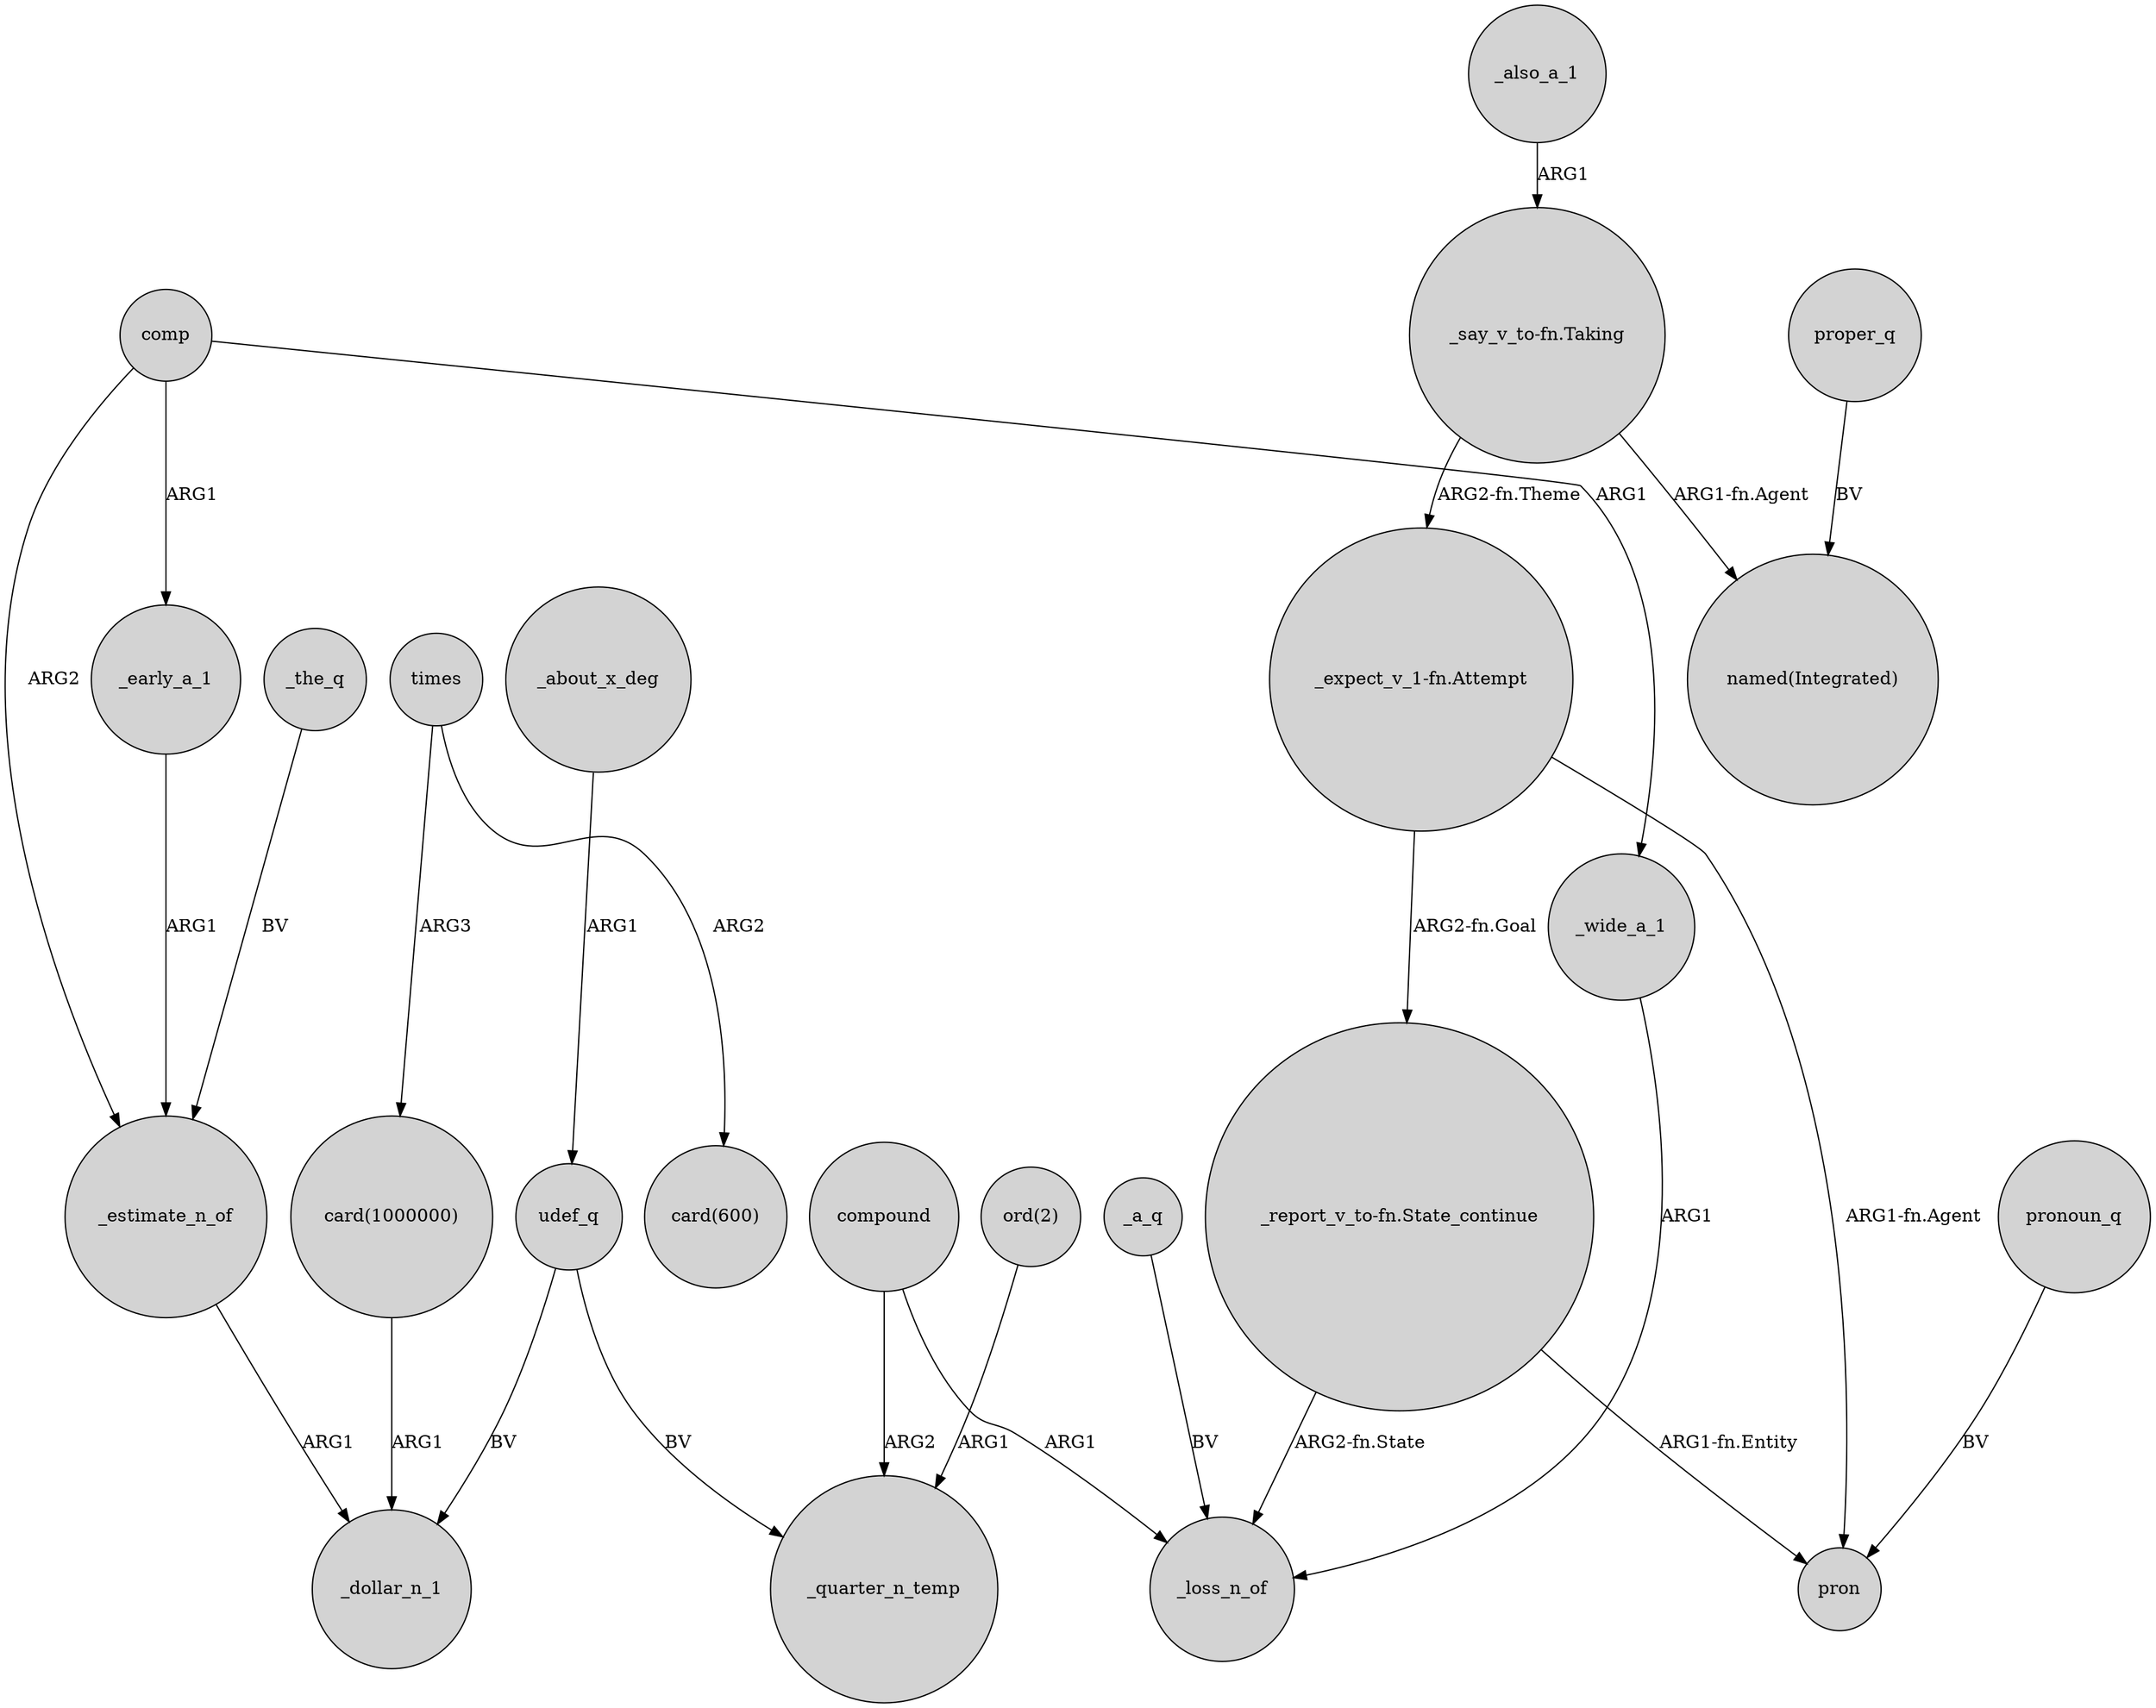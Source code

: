 digraph {
	node [shape=circle style=filled]
	_estimate_n_of -> _dollar_n_1 [label=ARG1]
	_a_q -> _loss_n_of [label=BV]
	comp -> _estimate_n_of [label=ARG2]
	"_expect_v_1-fn.Attempt" -> pron [label="ARG1-fn.Agent"]
	"_expect_v_1-fn.Attempt" -> "_report_v_to-fn.State_continue" [label="ARG2-fn.Goal"]
	_wide_a_1 -> _loss_n_of [label=ARG1]
	"_say_v_to-fn.Taking" -> "named(Integrated)" [label="ARG1-fn.Agent"]
	"_report_v_to-fn.State_continue" -> pron [label="ARG1-fn.Entity"]
	times -> "card(600)" [label=ARG2]
	times -> "card(1000000)" [label=ARG3]
	comp -> _early_a_1 [label=ARG1]
	_early_a_1 -> _estimate_n_of [label=ARG1]
	comp -> _wide_a_1 [label=ARG1]
	_about_x_deg -> udef_q [label=ARG1]
	pronoun_q -> pron [label=BV]
	compound -> _loss_n_of [label=ARG1]
	compound -> _quarter_n_temp [label=ARG2]
	_also_a_1 -> "_say_v_to-fn.Taking" [label=ARG1]
	proper_q -> "named(Integrated)" [label=BV]
	udef_q -> _dollar_n_1 [label=BV]
	"_report_v_to-fn.State_continue" -> _loss_n_of [label="ARG2-fn.State"]
	"card(1000000)" -> _dollar_n_1 [label=ARG1]
	udef_q -> _quarter_n_temp [label=BV]
	"ord(2)" -> _quarter_n_temp [label=ARG1]
	_the_q -> _estimate_n_of [label=BV]
	"_say_v_to-fn.Taking" -> "_expect_v_1-fn.Attempt" [label="ARG2-fn.Theme"]
}

